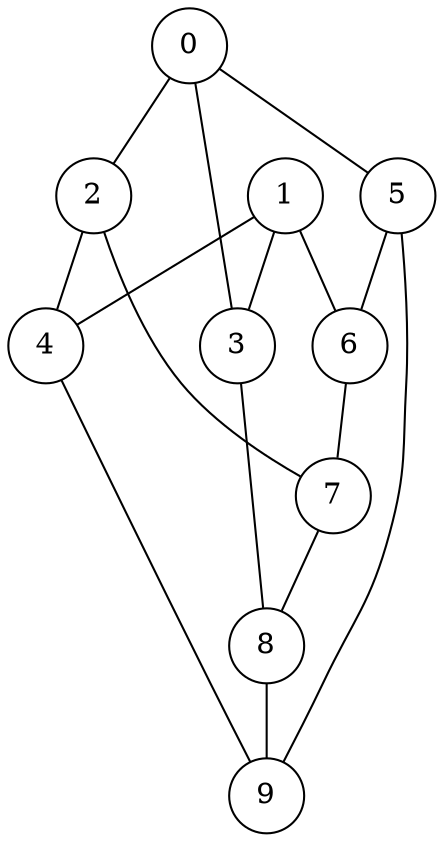 graph G {
  node [shape=circle];
  0 -- 2;
  0 -- 3;
  0 -- 5;
  1 -- 3;
  1 -- 4;
  1 -- 6;
  2 -- 4;
  2 -- 7;
  3 -- 8;
  4 -- 9;
  5 -- 6;
  5 -- 9;
  6 -- 7;
  7 -- 8;
  8 -- 9;
}
